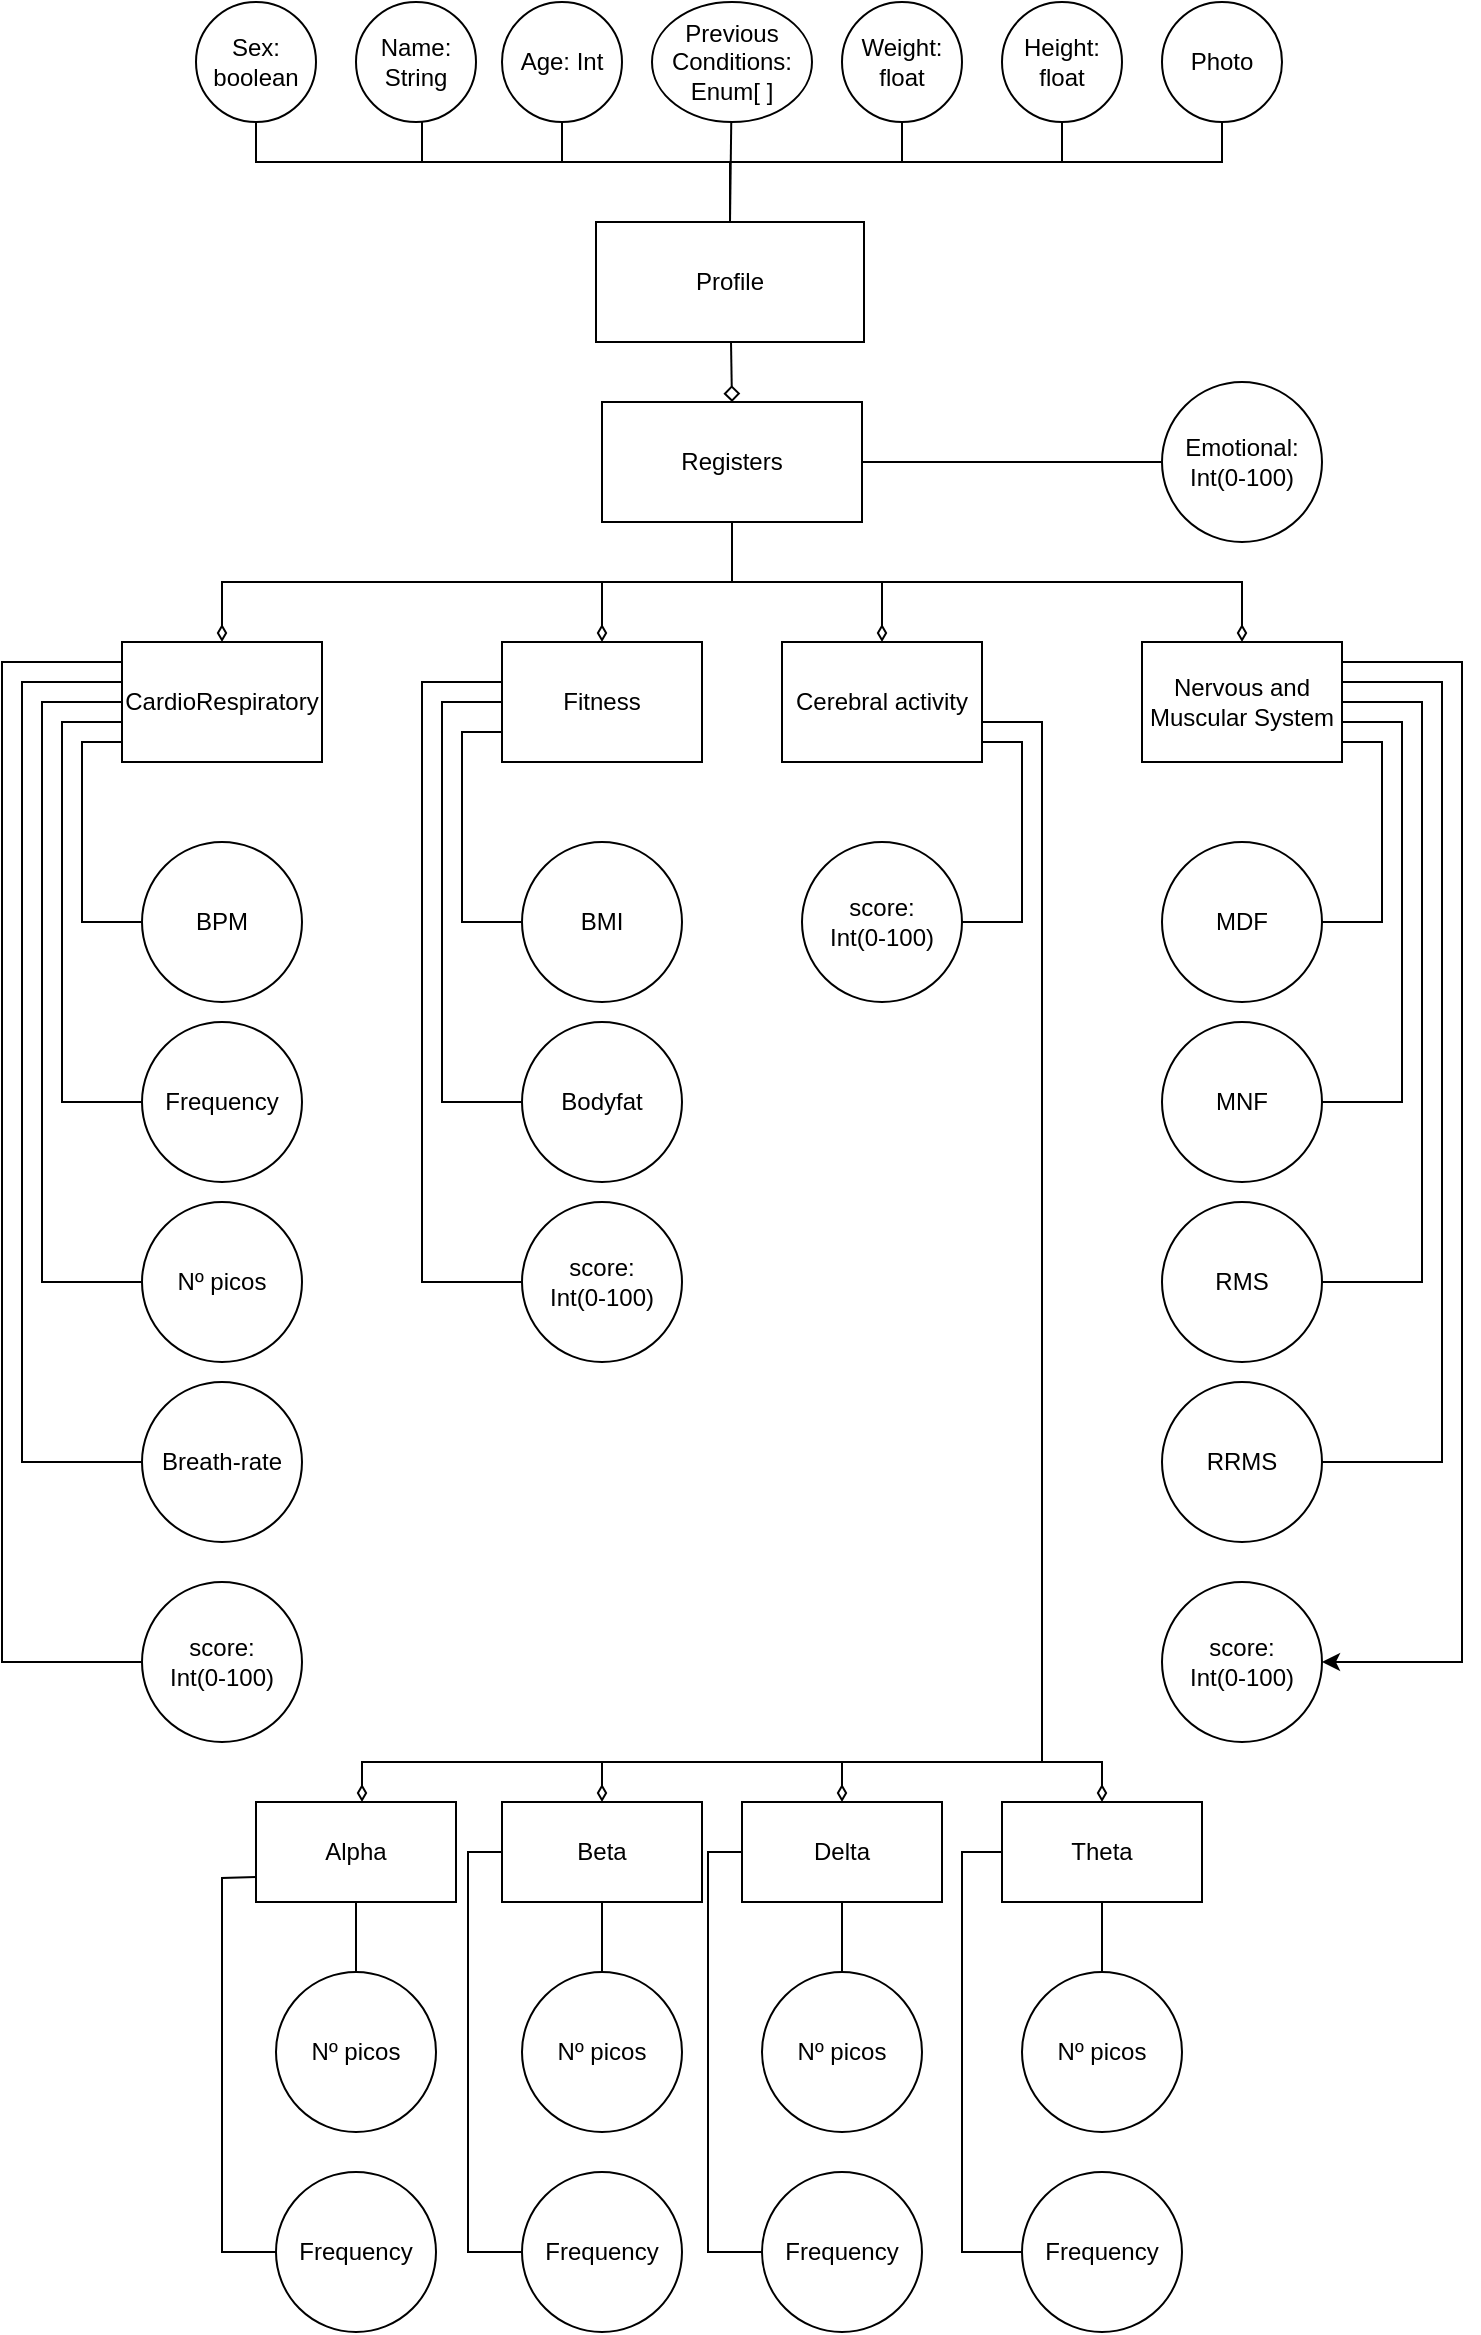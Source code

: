 <mxfile version="13.6.3" type="github">
  <diagram id="wRc6pEYPEiuRQpmLlJet" name="Page-1">
    <mxGraphModel dx="946" dy="646" grid="1" gridSize="10" guides="1" tooltips="1" connect="1" arrows="1" fold="1" page="1" pageScale="1" pageWidth="827" pageHeight="1169" math="0" shadow="0">
      <root>
        <mxCell id="0" />
        <mxCell id="1" parent="0" />
        <mxCell id="9G0MCJ_sJ1mzn_k1qaKj-18" style="edgeStyle=none;rounded=0;orthogonalLoop=1;jettySize=auto;html=1;entryX=0.5;entryY=0;entryDx=0;entryDy=0;endArrow=diamond;endFill=0;" parent="1" source="9G0MCJ_sJ1mzn_k1qaKj-1" target="9G0MCJ_sJ1mzn_k1qaKj-17" edge="1">
          <mxGeometry relative="1" as="geometry" />
        </mxCell>
        <mxCell id="FYaE1s-OuEG5Hke4uP8e-3" style="rounded=0;orthogonalLoop=1;jettySize=auto;html=1;entryX=0.5;entryY=1;entryDx=0;entryDy=0;endArrow=none;endFill=0;exitX=0.5;exitY=0;exitDx=0;exitDy=0;edgeStyle=orthogonalEdgeStyle;" parent="1" source="9G0MCJ_sJ1mzn_k1qaKj-1" target="FYaE1s-OuEG5Hke4uP8e-2" edge="1">
          <mxGeometry relative="1" as="geometry">
            <Array as="points">
              <mxPoint x="414" y="100" />
              <mxPoint x="660" y="100" />
            </Array>
          </mxGeometry>
        </mxCell>
        <mxCell id="9G0MCJ_sJ1mzn_k1qaKj-1" value="Profile" style="rounded=0;whiteSpace=wrap;html=1;" parent="1" vertex="1">
          <mxGeometry x="347" y="130" width="134" height="60" as="geometry" />
        </mxCell>
        <mxCell id="9G0MCJ_sJ1mzn_k1qaKj-10" style="edgeStyle=orthogonalEdgeStyle;rounded=0;orthogonalLoop=1;jettySize=auto;html=1;entryX=0;entryY=0;entryDx=0;entryDy=0;endArrow=none;endFill=0;" parent="1" source="9G0MCJ_sJ1mzn_k1qaKj-2" target="9G0MCJ_sJ1mzn_k1qaKj-1" edge="1">
          <mxGeometry relative="1" as="geometry">
            <Array as="points">
              <mxPoint x="260" y="100" />
              <mxPoint x="414" y="100" />
              <mxPoint x="414" y="130" />
            </Array>
          </mxGeometry>
        </mxCell>
        <mxCell id="9G0MCJ_sJ1mzn_k1qaKj-2" value="Name: String" style="ellipse;whiteSpace=wrap;html=1;" parent="1" vertex="1">
          <mxGeometry x="227" y="20" width="60" height="60" as="geometry" />
        </mxCell>
        <mxCell id="9G0MCJ_sJ1mzn_k1qaKj-11" style="edgeStyle=orthogonalEdgeStyle;rounded=0;orthogonalLoop=1;jettySize=auto;html=1;entryX=0.25;entryY=0;entryDx=0;entryDy=0;endArrow=none;endFill=0;" parent="1" source="9G0MCJ_sJ1mzn_k1qaKj-4" target="9G0MCJ_sJ1mzn_k1qaKj-1" edge="1">
          <mxGeometry relative="1" as="geometry">
            <Array as="points">
              <mxPoint x="330" y="100" />
              <mxPoint x="414" y="100" />
              <mxPoint x="414" y="130" />
            </Array>
          </mxGeometry>
        </mxCell>
        <mxCell id="9G0MCJ_sJ1mzn_k1qaKj-4" value="Age: Int" style="ellipse;whiteSpace=wrap;html=1;" parent="1" vertex="1">
          <mxGeometry x="300" y="20" width="60" height="60" as="geometry" />
        </mxCell>
        <mxCell id="9G0MCJ_sJ1mzn_k1qaKj-12" style="edgeStyle=orthogonalEdgeStyle;rounded=0;orthogonalLoop=1;jettySize=auto;html=1;entryX=0.75;entryY=0;entryDx=0;entryDy=0;endArrow=none;endFill=0;" parent="1" source="9G0MCJ_sJ1mzn_k1qaKj-5" target="9G0MCJ_sJ1mzn_k1qaKj-1" edge="1">
          <mxGeometry relative="1" as="geometry">
            <Array as="points">
              <mxPoint x="500" y="100" />
              <mxPoint x="414" y="100" />
              <mxPoint x="414" y="130" />
            </Array>
          </mxGeometry>
        </mxCell>
        <mxCell id="9G0MCJ_sJ1mzn_k1qaKj-5" value="Weight: float" style="ellipse;whiteSpace=wrap;html=1;" parent="1" vertex="1">
          <mxGeometry x="470" y="20" width="60" height="60" as="geometry" />
        </mxCell>
        <mxCell id="9G0MCJ_sJ1mzn_k1qaKj-13" style="edgeStyle=orthogonalEdgeStyle;rounded=0;orthogonalLoop=1;jettySize=auto;html=1;endArrow=none;endFill=0;exitX=0.5;exitY=1;exitDx=0;exitDy=0;" parent="1" source="9G0MCJ_sJ1mzn_k1qaKj-6" edge="1">
          <mxGeometry relative="1" as="geometry">
            <mxPoint x="414" y="130" as="targetPoint" />
            <Array as="points">
              <mxPoint x="580" y="100" />
              <mxPoint x="414" y="100" />
            </Array>
          </mxGeometry>
        </mxCell>
        <mxCell id="9G0MCJ_sJ1mzn_k1qaKj-6" value="Height: float" style="ellipse;whiteSpace=wrap;html=1;" parent="1" vertex="1">
          <mxGeometry x="550" y="20" width="60" height="60" as="geometry" />
        </mxCell>
        <mxCell id="9G0MCJ_sJ1mzn_k1qaKj-14" style="edgeStyle=orthogonalEdgeStyle;rounded=0;orthogonalLoop=1;jettySize=auto;html=1;endArrow=none;endFill=0;exitX=0.5;exitY=1;exitDx=0;exitDy=0;" parent="1" source="9G0MCJ_sJ1mzn_k1qaKj-7" edge="1">
          <mxGeometry relative="1" as="geometry">
            <mxPoint x="414" y="130" as="targetPoint" />
            <Array as="points">
              <mxPoint x="177" y="100" />
              <mxPoint x="414" y="100" />
            </Array>
          </mxGeometry>
        </mxCell>
        <mxCell id="9G0MCJ_sJ1mzn_k1qaKj-7" value="Sex: boolean" style="ellipse;whiteSpace=wrap;html=1;" parent="1" vertex="1">
          <mxGeometry x="147" y="20" width="60" height="60" as="geometry" />
        </mxCell>
        <mxCell id="9G0MCJ_sJ1mzn_k1qaKj-15" style="edgeStyle=none;rounded=0;orthogonalLoop=1;jettySize=auto;html=1;entryX=0.5;entryY=0;entryDx=0;entryDy=0;endArrow=none;endFill=0;" parent="1" source="9G0MCJ_sJ1mzn_k1qaKj-8" target="9G0MCJ_sJ1mzn_k1qaKj-1" edge="1">
          <mxGeometry relative="1" as="geometry" />
        </mxCell>
        <mxCell id="9G0MCJ_sJ1mzn_k1qaKj-8" value="Previous Conditions:&lt;br&gt;Enum[ ]" style="ellipse;whiteSpace=wrap;html=1;" parent="1" vertex="1">
          <mxGeometry x="375" y="20" width="80" height="60" as="geometry" />
        </mxCell>
        <mxCell id="9G0MCJ_sJ1mzn_k1qaKj-23" style="edgeStyle=orthogonalEdgeStyle;rounded=0;orthogonalLoop=1;jettySize=auto;html=1;entryX=0.5;entryY=0;entryDx=0;entryDy=0;endArrow=diamondThin;endFill=0;exitX=0.5;exitY=1;exitDx=0;exitDy=0;" parent="1" source="9G0MCJ_sJ1mzn_k1qaKj-17" target="9G0MCJ_sJ1mzn_k1qaKj-19" edge="1">
          <mxGeometry relative="1" as="geometry">
            <Array as="points">
              <mxPoint x="415" y="310" />
              <mxPoint x="160" y="310" />
            </Array>
          </mxGeometry>
        </mxCell>
        <mxCell id="9G0MCJ_sJ1mzn_k1qaKj-25" style="edgeStyle=none;rounded=0;orthogonalLoop=1;jettySize=auto;html=1;entryX=0;entryY=0.5;entryDx=0;entryDy=0;endArrow=none;endFill=0;exitX=1;exitY=0.5;exitDx=0;exitDy=0;exitPerimeter=0;" parent="1" source="9G0MCJ_sJ1mzn_k1qaKj-17" target="9G0MCJ_sJ1mzn_k1qaKj-40" edge="1">
          <mxGeometry relative="1" as="geometry">
            <mxPoint x="230.0" y="340" as="targetPoint" />
            <Array as="points" />
          </mxGeometry>
        </mxCell>
        <mxCell id="9G0MCJ_sJ1mzn_k1qaKj-27" style="edgeStyle=orthogonalEdgeStyle;rounded=0;orthogonalLoop=1;jettySize=auto;html=1;entryX=0.5;entryY=0;entryDx=0;entryDy=0;endArrow=diamondThin;endFill=0;exitX=0.5;exitY=1;exitDx=0;exitDy=0;" parent="1" source="9G0MCJ_sJ1mzn_k1qaKj-17" target="9G0MCJ_sJ1mzn_k1qaKj-26" edge="1">
          <mxGeometry relative="1" as="geometry">
            <Array as="points">
              <mxPoint x="415" y="310" />
              <mxPoint x="490" y="310" />
            </Array>
          </mxGeometry>
        </mxCell>
        <mxCell id="9G0MCJ_sJ1mzn_k1qaKj-29" style="edgeStyle=orthogonalEdgeStyle;rounded=0;orthogonalLoop=1;jettySize=auto;html=1;entryX=0.5;entryY=0;entryDx=0;entryDy=0;endArrow=diamondThin;endFill=0;exitX=0.5;exitY=1;exitDx=0;exitDy=0;" parent="1" source="9G0MCJ_sJ1mzn_k1qaKj-17" target="9G0MCJ_sJ1mzn_k1qaKj-28" edge="1">
          <mxGeometry relative="1" as="geometry" />
        </mxCell>
        <mxCell id="9G0MCJ_sJ1mzn_k1qaKj-33" style="edgeStyle=orthogonalEdgeStyle;rounded=0;orthogonalLoop=1;jettySize=auto;html=1;entryX=0.5;entryY=0;entryDx=0;entryDy=0;endArrow=diamondThin;endFill=0;exitX=0.5;exitY=1;exitDx=0;exitDy=0;" parent="1" source="9G0MCJ_sJ1mzn_k1qaKj-17" target="9G0MCJ_sJ1mzn_k1qaKj-32" edge="1">
          <mxGeometry relative="1" as="geometry" />
        </mxCell>
        <mxCell id="9G0MCJ_sJ1mzn_k1qaKj-17" value="Registers" style="rounded=0;whiteSpace=wrap;html=1;" parent="1" vertex="1">
          <mxGeometry x="350" y="220" width="130" height="60" as="geometry" />
        </mxCell>
        <mxCell id="9G0MCJ_sJ1mzn_k1qaKj-49" style="edgeStyle=orthogonalEdgeStyle;rounded=0;orthogonalLoop=1;jettySize=auto;html=1;entryX=0;entryY=0.5;entryDx=0;entryDy=0;endArrow=none;endFill=0;exitX=0;exitY=0;exitDx=0;exitDy=0;" parent="1" source="9G0MCJ_sJ1mzn_k1qaKj-19" target="9G0MCJ_sJ1mzn_k1qaKj-42" edge="1">
          <mxGeometry relative="1" as="geometry">
            <Array as="points">
              <mxPoint x="110" y="360" />
              <mxPoint x="60" y="360" />
              <mxPoint x="60" y="750" />
            </Array>
          </mxGeometry>
        </mxCell>
        <mxCell id="9G0MCJ_sJ1mzn_k1qaKj-51" style="edgeStyle=orthogonalEdgeStyle;rounded=0;orthogonalLoop=1;jettySize=auto;html=1;entryX=0;entryY=0.5;entryDx=0;entryDy=0;endArrow=none;endFill=0;exitX=0;exitY=0.25;exitDx=0;exitDy=0;" parent="1" source="9G0MCJ_sJ1mzn_k1qaKj-19" target="9G0MCJ_sJ1mzn_k1qaKj-39" edge="1">
          <mxGeometry relative="1" as="geometry">
            <Array as="points">
              <mxPoint x="110" y="370" />
              <mxPoint x="70" y="370" />
              <mxPoint x="70" y="660" />
            </Array>
          </mxGeometry>
        </mxCell>
        <mxCell id="9G0MCJ_sJ1mzn_k1qaKj-52" style="edgeStyle=orthogonalEdgeStyle;rounded=0;orthogonalLoop=1;jettySize=auto;html=1;endArrow=none;endFill=0;exitX=0;exitY=0.5;exitDx=0;exitDy=0;entryX=0;entryY=0.5;entryDx=0;entryDy=0;" parent="1" source="9G0MCJ_sJ1mzn_k1qaKj-19" target="9G0MCJ_sJ1mzn_k1qaKj-38" edge="1">
          <mxGeometry relative="1" as="geometry">
            <mxPoint x="110" y="388" as="sourcePoint" />
            <mxPoint x="120.102" y="590.85" as="targetPoint" />
            <Array as="points">
              <mxPoint x="110" y="380" />
              <mxPoint x="80" y="380" />
              <mxPoint x="80" y="570" />
            </Array>
          </mxGeometry>
        </mxCell>
        <mxCell id="9G0MCJ_sJ1mzn_k1qaKj-55" style="edgeStyle=orthogonalEdgeStyle;rounded=0;orthogonalLoop=1;jettySize=auto;html=1;entryX=0;entryY=0.5;entryDx=0;entryDy=0;endArrow=none;endFill=0;exitX=0;exitY=0.75;exitDx=0;exitDy=0;" parent="1" source="9G0MCJ_sJ1mzn_k1qaKj-19" target="9G0MCJ_sJ1mzn_k1qaKj-37" edge="1">
          <mxGeometry relative="1" as="geometry">
            <Array as="points">
              <mxPoint x="110" y="390" />
              <mxPoint x="90" y="390" />
              <mxPoint x="90" y="480" />
            </Array>
          </mxGeometry>
        </mxCell>
        <mxCell id="feNLGtY5ZwI_gpAvX-5H-5" style="edgeStyle=orthogonalEdgeStyle;rounded=0;orthogonalLoop=1;jettySize=auto;html=1;entryX=0;entryY=0.5;entryDx=0;entryDy=0;endArrow=none;endFill=0;" edge="1" parent="1" source="9G0MCJ_sJ1mzn_k1qaKj-19" target="feNLGtY5ZwI_gpAvX-5H-1">
          <mxGeometry relative="1" as="geometry">
            <mxPoint x="20" y="630" as="targetPoint" />
            <Array as="points">
              <mxPoint x="50" y="350" />
              <mxPoint x="50" y="850" />
            </Array>
          </mxGeometry>
        </mxCell>
        <mxCell id="9G0MCJ_sJ1mzn_k1qaKj-19" value="CardioRespiratory" style="rounded=0;whiteSpace=wrap;html=1;" parent="1" vertex="1">
          <mxGeometry x="110" y="340" width="100" height="60" as="geometry" />
        </mxCell>
        <mxCell id="9G0MCJ_sJ1mzn_k1qaKj-63" style="edgeStyle=orthogonalEdgeStyle;rounded=0;orthogonalLoop=1;jettySize=auto;html=1;entryX=0.5;entryY=0;entryDx=0;entryDy=0;endArrow=diamondThin;endFill=0;" parent="1" source="9G0MCJ_sJ1mzn_k1qaKj-26" target="9G0MCJ_sJ1mzn_k1qaKj-59" edge="1">
          <mxGeometry relative="1" as="geometry">
            <Array as="points">
              <mxPoint x="570" y="380" />
              <mxPoint x="570" y="900" />
              <mxPoint x="350" y="900" />
            </Array>
          </mxGeometry>
        </mxCell>
        <mxCell id="9G0MCJ_sJ1mzn_k1qaKj-64" style="edgeStyle=orthogonalEdgeStyle;rounded=0;orthogonalLoop=1;jettySize=auto;html=1;entryX=0.5;entryY=0;entryDx=0;entryDy=0;endArrow=diamondThin;endFill=0;exitX=1;exitY=0.75;exitDx=0;exitDy=0;" parent="1" source="9G0MCJ_sJ1mzn_k1qaKj-26" target="9G0MCJ_sJ1mzn_k1qaKj-61" edge="1">
          <mxGeometry relative="1" as="geometry">
            <mxPoint x="490" y="390" as="sourcePoint" />
            <Array as="points">
              <mxPoint x="540" y="380" />
              <mxPoint x="570" y="380" />
              <mxPoint x="570" y="900" />
              <mxPoint x="470" y="900" />
            </Array>
          </mxGeometry>
        </mxCell>
        <mxCell id="9G0MCJ_sJ1mzn_k1qaKj-65" style="edgeStyle=orthogonalEdgeStyle;rounded=0;orthogonalLoop=1;jettySize=auto;html=1;entryX=0.5;entryY=0;entryDx=0;entryDy=0;endArrow=diamondThin;endFill=0;exitX=1;exitY=0.75;exitDx=0;exitDy=0;startArrow=none;startFill=0;" parent="1" source="9G0MCJ_sJ1mzn_k1qaKj-26" target="9G0MCJ_sJ1mzn_k1qaKj-60" edge="1">
          <mxGeometry relative="1" as="geometry">
            <Array as="points">
              <mxPoint x="540" y="380" />
              <mxPoint x="570" y="380" />
              <mxPoint x="570" y="900" />
              <mxPoint x="600" y="900" />
            </Array>
          </mxGeometry>
        </mxCell>
        <mxCell id="9G0MCJ_sJ1mzn_k1qaKj-66" style="edgeStyle=orthogonalEdgeStyle;rounded=0;orthogonalLoop=1;jettySize=auto;html=1;endArrow=diamondThin;endFill=0;" parent="1" source="9G0MCJ_sJ1mzn_k1qaKj-26" target="9G0MCJ_sJ1mzn_k1qaKj-57" edge="1">
          <mxGeometry relative="1" as="geometry">
            <Array as="points">
              <mxPoint x="570" y="380" />
              <mxPoint x="570" y="900" />
              <mxPoint x="230" y="900" />
            </Array>
          </mxGeometry>
        </mxCell>
        <mxCell id="feNLGtY5ZwI_gpAvX-5H-7" style="edgeStyle=orthogonalEdgeStyle;rounded=0;orthogonalLoop=1;jettySize=auto;html=1;entryX=1;entryY=0.5;entryDx=0;entryDy=0;endArrow=none;endFill=0;" edge="1" parent="1" source="9G0MCJ_sJ1mzn_k1qaKj-26" target="feNLGtY5ZwI_gpAvX-5H-3">
          <mxGeometry relative="1" as="geometry">
            <Array as="points">
              <mxPoint x="560" y="390" />
              <mxPoint x="560" y="480" />
            </Array>
          </mxGeometry>
        </mxCell>
        <mxCell id="9G0MCJ_sJ1mzn_k1qaKj-26" value="Cerebral activity" style="rounded=0;whiteSpace=wrap;html=1;" parent="1" vertex="1">
          <mxGeometry x="440" y="340" width="100" height="60" as="geometry" />
        </mxCell>
        <mxCell id="9G0MCJ_sJ1mzn_k1qaKj-87" style="edgeStyle=orthogonalEdgeStyle;rounded=0;orthogonalLoop=1;jettySize=auto;html=1;entryX=1;entryY=0.5;entryDx=0;entryDy=0;startArrow=none;startFill=0;endArrow=none;endFill=0;strokeWidth=1;exitX=1;exitY=0.75;exitDx=0;exitDy=0;" parent="1" source="9G0MCJ_sJ1mzn_k1qaKj-28" target="9G0MCJ_sJ1mzn_k1qaKj-86" edge="1">
          <mxGeometry relative="1" as="geometry">
            <Array as="points">
              <mxPoint x="720" y="390" />
              <mxPoint x="740" y="390" />
              <mxPoint x="740" y="480" />
            </Array>
          </mxGeometry>
        </mxCell>
        <mxCell id="9G0MCJ_sJ1mzn_k1qaKj-89" style="edgeStyle=orthogonalEdgeStyle;rounded=0;orthogonalLoop=1;jettySize=auto;html=1;entryX=1;entryY=0.5;entryDx=0;entryDy=0;startArrow=none;startFill=0;endArrow=none;endFill=0;strokeWidth=1;" parent="1" source="9G0MCJ_sJ1mzn_k1qaKj-28" target="9G0MCJ_sJ1mzn_k1qaKj-88" edge="1">
          <mxGeometry relative="1" as="geometry">
            <Array as="points">
              <mxPoint x="750" y="380" />
              <mxPoint x="750" y="570" />
            </Array>
          </mxGeometry>
        </mxCell>
        <mxCell id="9G0MCJ_sJ1mzn_k1qaKj-93" style="edgeStyle=orthogonalEdgeStyle;rounded=0;orthogonalLoop=1;jettySize=auto;html=1;entryX=1;entryY=0.5;entryDx=0;entryDy=0;startArrow=none;startFill=0;endArrow=none;endFill=0;strokeWidth=1;exitX=1;exitY=0.25;exitDx=0;exitDy=0;" parent="1" source="9G0MCJ_sJ1mzn_k1qaKj-28" target="9G0MCJ_sJ1mzn_k1qaKj-91" edge="1">
          <mxGeometry relative="1" as="geometry">
            <Array as="points">
              <mxPoint x="720" y="370" />
              <mxPoint x="760" y="370" />
              <mxPoint x="760" y="660" />
            </Array>
          </mxGeometry>
        </mxCell>
        <mxCell id="9G0MCJ_sJ1mzn_k1qaKj-94" style="edgeStyle=orthogonalEdgeStyle;rounded=0;orthogonalLoop=1;jettySize=auto;html=1;exitX=1;exitY=0;exitDx=0;exitDy=0;entryX=1;entryY=0.5;entryDx=0;entryDy=0;startArrow=none;startFill=0;endArrow=none;endFill=0;strokeWidth=1;" parent="1" source="9G0MCJ_sJ1mzn_k1qaKj-28" target="9G0MCJ_sJ1mzn_k1qaKj-92" edge="1">
          <mxGeometry relative="1" as="geometry">
            <Array as="points">
              <mxPoint x="720" y="360" />
              <mxPoint x="770" y="360" />
              <mxPoint x="770" y="750" />
            </Array>
          </mxGeometry>
        </mxCell>
        <mxCell id="feNLGtY5ZwI_gpAvX-5H-6" style="edgeStyle=orthogonalEdgeStyle;rounded=0;orthogonalLoop=1;jettySize=auto;html=1;entryX=1;entryY=0.5;entryDx=0;entryDy=0;" edge="1" parent="1" source="9G0MCJ_sJ1mzn_k1qaKj-28" target="feNLGtY5ZwI_gpAvX-5H-4">
          <mxGeometry relative="1" as="geometry">
            <mxPoint x="800" y="640" as="targetPoint" />
            <Array as="points">
              <mxPoint x="780" y="350" />
              <mxPoint x="780" y="850" />
            </Array>
          </mxGeometry>
        </mxCell>
        <mxCell id="9G0MCJ_sJ1mzn_k1qaKj-28" value="Nervous and Muscular System" style="rounded=0;whiteSpace=wrap;html=1;" parent="1" vertex="1">
          <mxGeometry x="620" y="340" width="100" height="60" as="geometry" />
        </mxCell>
        <mxCell id="9G0MCJ_sJ1mzn_k1qaKj-46" style="edgeStyle=none;rounded=0;orthogonalLoop=1;jettySize=auto;html=1;entryX=0;entryY=0.5;entryDx=0;entryDy=0;endArrow=none;endFill=0;exitX=0;exitY=0.75;exitDx=0;exitDy=0;" parent="1" source="9G0MCJ_sJ1mzn_k1qaKj-32" target="9G0MCJ_sJ1mzn_k1qaKj-43" edge="1">
          <mxGeometry relative="1" as="geometry">
            <Array as="points">
              <mxPoint x="280" y="385" />
              <mxPoint x="280" y="480" />
            </Array>
          </mxGeometry>
        </mxCell>
        <mxCell id="9G0MCJ_sJ1mzn_k1qaKj-47" style="edgeStyle=none;rounded=0;orthogonalLoop=1;jettySize=auto;html=1;entryX=0;entryY=0.5;entryDx=0;entryDy=0;endArrow=none;endFill=0;" parent="1" source="9G0MCJ_sJ1mzn_k1qaKj-32" target="9G0MCJ_sJ1mzn_k1qaKj-48" edge="1">
          <mxGeometry relative="1" as="geometry">
            <mxPoint x="400.0" y="490" as="targetPoint" />
            <Array as="points">
              <mxPoint x="270" y="370" />
              <mxPoint x="270" y="570" />
            </Array>
          </mxGeometry>
        </mxCell>
        <mxCell id="feNLGtY5ZwI_gpAvX-5H-9" style="edgeStyle=orthogonalEdgeStyle;rounded=0;orthogonalLoop=1;jettySize=auto;html=1;entryX=0;entryY=0.5;entryDx=0;entryDy=0;endArrow=none;endFill=0;" edge="1" parent="1" source="9G0MCJ_sJ1mzn_k1qaKj-32" target="feNLGtY5ZwI_gpAvX-5H-2">
          <mxGeometry relative="1" as="geometry">
            <mxPoint x="250" y="550" as="targetPoint" />
            <Array as="points">
              <mxPoint x="260" y="360" />
              <mxPoint x="260" y="660" />
            </Array>
          </mxGeometry>
        </mxCell>
        <mxCell id="9G0MCJ_sJ1mzn_k1qaKj-32" value="Fitness" style="rounded=0;whiteSpace=wrap;html=1;" parent="1" vertex="1">
          <mxGeometry x="300" y="340" width="100" height="60" as="geometry" />
        </mxCell>
        <mxCell id="9G0MCJ_sJ1mzn_k1qaKj-34" style="edgeStyle=none;rounded=0;orthogonalLoop=1;jettySize=auto;html=1;exitX=1;exitY=0.5;exitDx=0;exitDy=0;endArrow=none;endFill=0;" parent="1" source="9G0MCJ_sJ1mzn_k1qaKj-32" target="9G0MCJ_sJ1mzn_k1qaKj-32" edge="1">
          <mxGeometry relative="1" as="geometry" />
        </mxCell>
        <mxCell id="9G0MCJ_sJ1mzn_k1qaKj-36" style="edgeStyle=none;rounded=0;orthogonalLoop=1;jettySize=auto;html=1;exitX=0;exitY=0.5;exitDx=0;exitDy=0;endArrow=none;endFill=0;" parent="1" edge="1">
          <mxGeometry relative="1" as="geometry">
            <mxPoint x="190.0" y="370" as="sourcePoint" />
            <mxPoint x="190.0" y="370" as="targetPoint" />
          </mxGeometry>
        </mxCell>
        <mxCell id="9G0MCJ_sJ1mzn_k1qaKj-37" value="BPM" style="ellipse;whiteSpace=wrap;html=1;aspect=fixed;" parent="1" vertex="1">
          <mxGeometry x="120" y="440" width="80" height="80" as="geometry" />
        </mxCell>
        <mxCell id="9G0MCJ_sJ1mzn_k1qaKj-38" value="Frequency" style="ellipse;whiteSpace=wrap;html=1;aspect=fixed;" parent="1" vertex="1">
          <mxGeometry x="120" y="530" width="80" height="80" as="geometry" />
        </mxCell>
        <mxCell id="9G0MCJ_sJ1mzn_k1qaKj-39" value="Nº picos" style="ellipse;whiteSpace=wrap;html=1;aspect=fixed;" parent="1" vertex="1">
          <mxGeometry x="120" y="620" width="80" height="80" as="geometry" />
        </mxCell>
        <mxCell id="9G0MCJ_sJ1mzn_k1qaKj-40" value="Emotional: Int(0-100)" style="ellipse;whiteSpace=wrap;html=1;aspect=fixed;" parent="1" vertex="1">
          <mxGeometry x="630" y="210" width="80" height="80" as="geometry" />
        </mxCell>
        <mxCell id="9G0MCJ_sJ1mzn_k1qaKj-42" value="Breath-rate" style="ellipse;whiteSpace=wrap;html=1;aspect=fixed;" parent="1" vertex="1">
          <mxGeometry x="120" y="710" width="80" height="80" as="geometry" />
        </mxCell>
        <mxCell id="9G0MCJ_sJ1mzn_k1qaKj-43" value="BMI" style="ellipse;whiteSpace=wrap;html=1;aspect=fixed;" parent="1" vertex="1">
          <mxGeometry x="310" y="440" width="80" height="80" as="geometry" />
        </mxCell>
        <mxCell id="9G0MCJ_sJ1mzn_k1qaKj-48" value="Bodyfat" style="ellipse;whiteSpace=wrap;html=1;aspect=fixed;" parent="1" vertex="1">
          <mxGeometry x="310" y="530" width="80" height="80" as="geometry" />
        </mxCell>
        <mxCell id="9G0MCJ_sJ1mzn_k1qaKj-50" style="edgeStyle=none;rounded=0;orthogonalLoop=1;jettySize=auto;html=1;exitX=0;exitY=0.5;exitDx=0;exitDy=0;entryX=0;entryY=0.25;entryDx=0;entryDy=0;endArrow=none;endFill=0;" parent="1" source="9G0MCJ_sJ1mzn_k1qaKj-19" target="9G0MCJ_sJ1mzn_k1qaKj-19" edge="1">
          <mxGeometry relative="1" as="geometry" />
        </mxCell>
        <mxCell id="9G0MCJ_sJ1mzn_k1qaKj-56" value="Frequency" style="ellipse;whiteSpace=wrap;html=1;aspect=fixed;" parent="1" vertex="1">
          <mxGeometry x="187" y="1105" width="80" height="80" as="geometry" />
        </mxCell>
        <mxCell id="9G0MCJ_sJ1mzn_k1qaKj-69" style="edgeStyle=none;rounded=0;orthogonalLoop=1;jettySize=auto;html=1;entryX=0;entryY=0.5;entryDx=0;entryDy=0;endArrow=none;endFill=0;exitX=0;exitY=0.75;exitDx=0;exitDy=0;" parent="1" source="9G0MCJ_sJ1mzn_k1qaKj-57" target="9G0MCJ_sJ1mzn_k1qaKj-56" edge="1">
          <mxGeometry relative="1" as="geometry">
            <Array as="points">
              <mxPoint x="160" y="958" />
              <mxPoint x="160" y="1145" />
            </Array>
          </mxGeometry>
        </mxCell>
        <mxCell id="9G0MCJ_sJ1mzn_k1qaKj-76" style="edgeStyle=none;rounded=0;orthogonalLoop=1;jettySize=auto;html=1;endArrow=none;endFill=0;" parent="1" source="9G0MCJ_sJ1mzn_k1qaKj-57" target="9G0MCJ_sJ1mzn_k1qaKj-62" edge="1">
          <mxGeometry relative="1" as="geometry" />
        </mxCell>
        <mxCell id="9G0MCJ_sJ1mzn_k1qaKj-57" value="Alpha" style="rounded=0;whiteSpace=wrap;html=1;" parent="1" vertex="1">
          <mxGeometry x="177" y="920" width="100" height="50" as="geometry" />
        </mxCell>
        <mxCell id="9G0MCJ_sJ1mzn_k1qaKj-75" style="edgeStyle=none;rounded=0;orthogonalLoop=1;jettySize=auto;html=1;endArrow=none;endFill=0;" parent="1" source="9G0MCJ_sJ1mzn_k1qaKj-59" target="9G0MCJ_sJ1mzn_k1qaKj-72" edge="1">
          <mxGeometry relative="1" as="geometry" />
        </mxCell>
        <mxCell id="9G0MCJ_sJ1mzn_k1qaKj-59" value="Beta" style="rounded=0;whiteSpace=wrap;html=1;" parent="1" vertex="1">
          <mxGeometry x="300" y="920" width="100" height="50" as="geometry" />
        </mxCell>
        <mxCell id="9G0MCJ_sJ1mzn_k1qaKj-60" value="Theta" style="rounded=0;whiteSpace=wrap;html=1;" parent="1" vertex="1">
          <mxGeometry x="550" y="920" width="100" height="50" as="geometry" />
        </mxCell>
        <mxCell id="9G0MCJ_sJ1mzn_k1qaKj-61" value="Delta" style="rounded=0;whiteSpace=wrap;html=1;" parent="1" vertex="1">
          <mxGeometry x="420" y="920" width="100" height="50" as="geometry" />
        </mxCell>
        <mxCell id="9G0MCJ_sJ1mzn_k1qaKj-62" value="Nº picos" style="ellipse;whiteSpace=wrap;html=1;aspect=fixed;" parent="1" vertex="1">
          <mxGeometry x="187" y="1005" width="80" height="80" as="geometry" />
        </mxCell>
        <mxCell id="9G0MCJ_sJ1mzn_k1qaKj-71" value="Frequency" style="ellipse;whiteSpace=wrap;html=1;aspect=fixed;" parent="1" vertex="1">
          <mxGeometry x="310" y="1105" width="80" height="80" as="geometry" />
        </mxCell>
        <mxCell id="9G0MCJ_sJ1mzn_k1qaKj-72" value="Nº picos" style="ellipse;whiteSpace=wrap;html=1;aspect=fixed;" parent="1" vertex="1">
          <mxGeometry x="310" y="1005" width="80" height="80" as="geometry" />
        </mxCell>
        <mxCell id="9G0MCJ_sJ1mzn_k1qaKj-73" style="edgeStyle=none;rounded=0;orthogonalLoop=1;jettySize=auto;html=1;entryX=0;entryY=0.5;entryDx=0;entryDy=0;endArrow=none;endFill=0;exitX=0;exitY=0.5;exitDx=0;exitDy=0;" parent="1" source="9G0MCJ_sJ1mzn_k1qaKj-59" target="9G0MCJ_sJ1mzn_k1qaKj-71" edge="1">
          <mxGeometry relative="1" as="geometry">
            <mxPoint x="290" y="945" as="sourcePoint" />
            <mxPoint x="310" y="1042.5" as="targetPoint" />
            <Array as="points">
              <mxPoint x="283" y="945" />
              <mxPoint x="283" y="1145" />
            </Array>
          </mxGeometry>
        </mxCell>
        <mxCell id="9G0MCJ_sJ1mzn_k1qaKj-77" style="edgeStyle=none;rounded=0;orthogonalLoop=1;jettySize=auto;html=1;endArrow=none;endFill=0;exitX=0.5;exitY=1;exitDx=0;exitDy=0;" parent="1" source="9G0MCJ_sJ1mzn_k1qaKj-61" target="9G0MCJ_sJ1mzn_k1qaKj-79" edge="1">
          <mxGeometry relative="1" as="geometry">
            <mxPoint x="470.0" y="970" as="sourcePoint" />
          </mxGeometry>
        </mxCell>
        <mxCell id="9G0MCJ_sJ1mzn_k1qaKj-78" value="Frequency" style="ellipse;whiteSpace=wrap;html=1;aspect=fixed;" parent="1" vertex="1">
          <mxGeometry x="430" y="1105" width="80" height="80" as="geometry" />
        </mxCell>
        <mxCell id="9G0MCJ_sJ1mzn_k1qaKj-79" value="Nº picos" style="ellipse;whiteSpace=wrap;html=1;aspect=fixed;" parent="1" vertex="1">
          <mxGeometry x="430" y="1005" width="80" height="80" as="geometry" />
        </mxCell>
        <mxCell id="9G0MCJ_sJ1mzn_k1qaKj-80" style="edgeStyle=none;rounded=0;orthogonalLoop=1;jettySize=auto;html=1;entryX=0;entryY=0.5;entryDx=0;entryDy=0;endArrow=none;endFill=0;exitX=0;exitY=0.5;exitDx=0;exitDy=0;" parent="1" source="9G0MCJ_sJ1mzn_k1qaKj-61" target="9G0MCJ_sJ1mzn_k1qaKj-78" edge="1">
          <mxGeometry relative="1" as="geometry">
            <mxPoint x="420.0" y="945" as="sourcePoint" />
            <mxPoint x="430" y="1042.5" as="targetPoint" />
            <Array as="points">
              <mxPoint x="403" y="945" />
              <mxPoint x="403" y="1145" />
            </Array>
          </mxGeometry>
        </mxCell>
        <mxCell id="9G0MCJ_sJ1mzn_k1qaKj-81" style="edgeStyle=none;rounded=0;orthogonalLoop=1;jettySize=auto;html=1;endArrow=none;endFill=0;exitX=0.5;exitY=1;exitDx=0;exitDy=0;" parent="1" source="9G0MCJ_sJ1mzn_k1qaKj-60" target="9G0MCJ_sJ1mzn_k1qaKj-83" edge="1">
          <mxGeometry relative="1" as="geometry">
            <mxPoint x="597.0" y="970" as="sourcePoint" />
          </mxGeometry>
        </mxCell>
        <mxCell id="9G0MCJ_sJ1mzn_k1qaKj-82" value="Frequency" style="ellipse;whiteSpace=wrap;html=1;aspect=fixed;" parent="1" vertex="1">
          <mxGeometry x="560" y="1105" width="80" height="80" as="geometry" />
        </mxCell>
        <mxCell id="9G0MCJ_sJ1mzn_k1qaKj-83" value="Nº picos" style="ellipse;whiteSpace=wrap;html=1;aspect=fixed;" parent="1" vertex="1">
          <mxGeometry x="560" y="1005" width="80" height="80" as="geometry" />
        </mxCell>
        <mxCell id="9G0MCJ_sJ1mzn_k1qaKj-84" style="edgeStyle=none;rounded=0;orthogonalLoop=1;jettySize=auto;html=1;entryX=0;entryY=0.5;entryDx=0;entryDy=0;endArrow=none;endFill=0;exitX=0;exitY=0.5;exitDx=0;exitDy=0;" parent="1" source="9G0MCJ_sJ1mzn_k1qaKj-60" target="9G0MCJ_sJ1mzn_k1qaKj-82" edge="1">
          <mxGeometry relative="1" as="geometry">
            <mxPoint x="547.0" y="945" as="sourcePoint" />
            <mxPoint x="557" y="1042.5" as="targetPoint" />
            <Array as="points">
              <mxPoint x="530" y="945" />
              <mxPoint x="530" y="1145" />
            </Array>
          </mxGeometry>
        </mxCell>
        <mxCell id="9G0MCJ_sJ1mzn_k1qaKj-86" value="MDF" style="ellipse;whiteSpace=wrap;html=1;aspect=fixed;" parent="1" vertex="1">
          <mxGeometry x="630" y="440" width="80" height="80" as="geometry" />
        </mxCell>
        <mxCell id="9G0MCJ_sJ1mzn_k1qaKj-88" value="MNF" style="ellipse;whiteSpace=wrap;html=1;aspect=fixed;" parent="1" vertex="1">
          <mxGeometry x="630" y="530" width="80" height="80" as="geometry" />
        </mxCell>
        <mxCell id="9G0MCJ_sJ1mzn_k1qaKj-91" value="RMS" style="ellipse;whiteSpace=wrap;html=1;aspect=fixed;" parent="1" vertex="1">
          <mxGeometry x="630" y="620" width="80" height="80" as="geometry" />
        </mxCell>
        <mxCell id="9G0MCJ_sJ1mzn_k1qaKj-92" value="RRMS" style="ellipse;whiteSpace=wrap;html=1;aspect=fixed;" parent="1" vertex="1">
          <mxGeometry x="630" y="710" width="80" height="80" as="geometry" />
        </mxCell>
        <mxCell id="FYaE1s-OuEG5Hke4uP8e-2" value="Photo" style="ellipse;whiteSpace=wrap;html=1;" parent="1" vertex="1">
          <mxGeometry x="630" y="20" width="60" height="60" as="geometry" />
        </mxCell>
        <mxCell id="feNLGtY5ZwI_gpAvX-5H-1" value="score:&lt;br&gt;Int(0-100)" style="ellipse;whiteSpace=wrap;html=1;aspect=fixed;" vertex="1" parent="1">
          <mxGeometry x="120" y="810" width="80" height="80" as="geometry" />
        </mxCell>
        <mxCell id="feNLGtY5ZwI_gpAvX-5H-2" value="score:&lt;br&gt;Int(0-100)" style="ellipse;whiteSpace=wrap;html=1;aspect=fixed;" vertex="1" parent="1">
          <mxGeometry x="310" y="620" width="80" height="80" as="geometry" />
        </mxCell>
        <mxCell id="feNLGtY5ZwI_gpAvX-5H-3" value="score:&lt;br&gt;Int(0-100)" style="ellipse;whiteSpace=wrap;html=1;aspect=fixed;" vertex="1" parent="1">
          <mxGeometry x="450" y="440" width="80" height="80" as="geometry" />
        </mxCell>
        <mxCell id="feNLGtY5ZwI_gpAvX-5H-4" value="score:&lt;br&gt;Int(0-100)" style="ellipse;whiteSpace=wrap;html=1;aspect=fixed;" vertex="1" parent="1">
          <mxGeometry x="630" y="810" width="80" height="80" as="geometry" />
        </mxCell>
      </root>
    </mxGraphModel>
  </diagram>
</mxfile>
